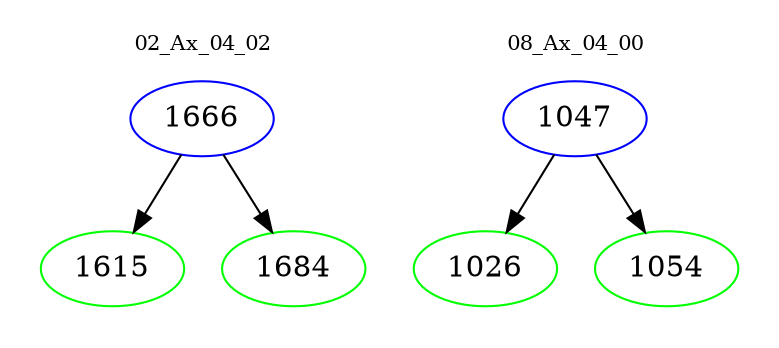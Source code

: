 digraph{
subgraph cluster_0 {
color = white
label = "02_Ax_04_02";
fontsize=10;
T0_1666 [label="1666", color="blue"]
T0_1666 -> T0_1615 [color="black"]
T0_1615 [label="1615", color="green"]
T0_1666 -> T0_1684 [color="black"]
T0_1684 [label="1684", color="green"]
}
subgraph cluster_1 {
color = white
label = "08_Ax_04_00";
fontsize=10;
T1_1047 [label="1047", color="blue"]
T1_1047 -> T1_1026 [color="black"]
T1_1026 [label="1026", color="green"]
T1_1047 -> T1_1054 [color="black"]
T1_1054 [label="1054", color="green"]
}
}

